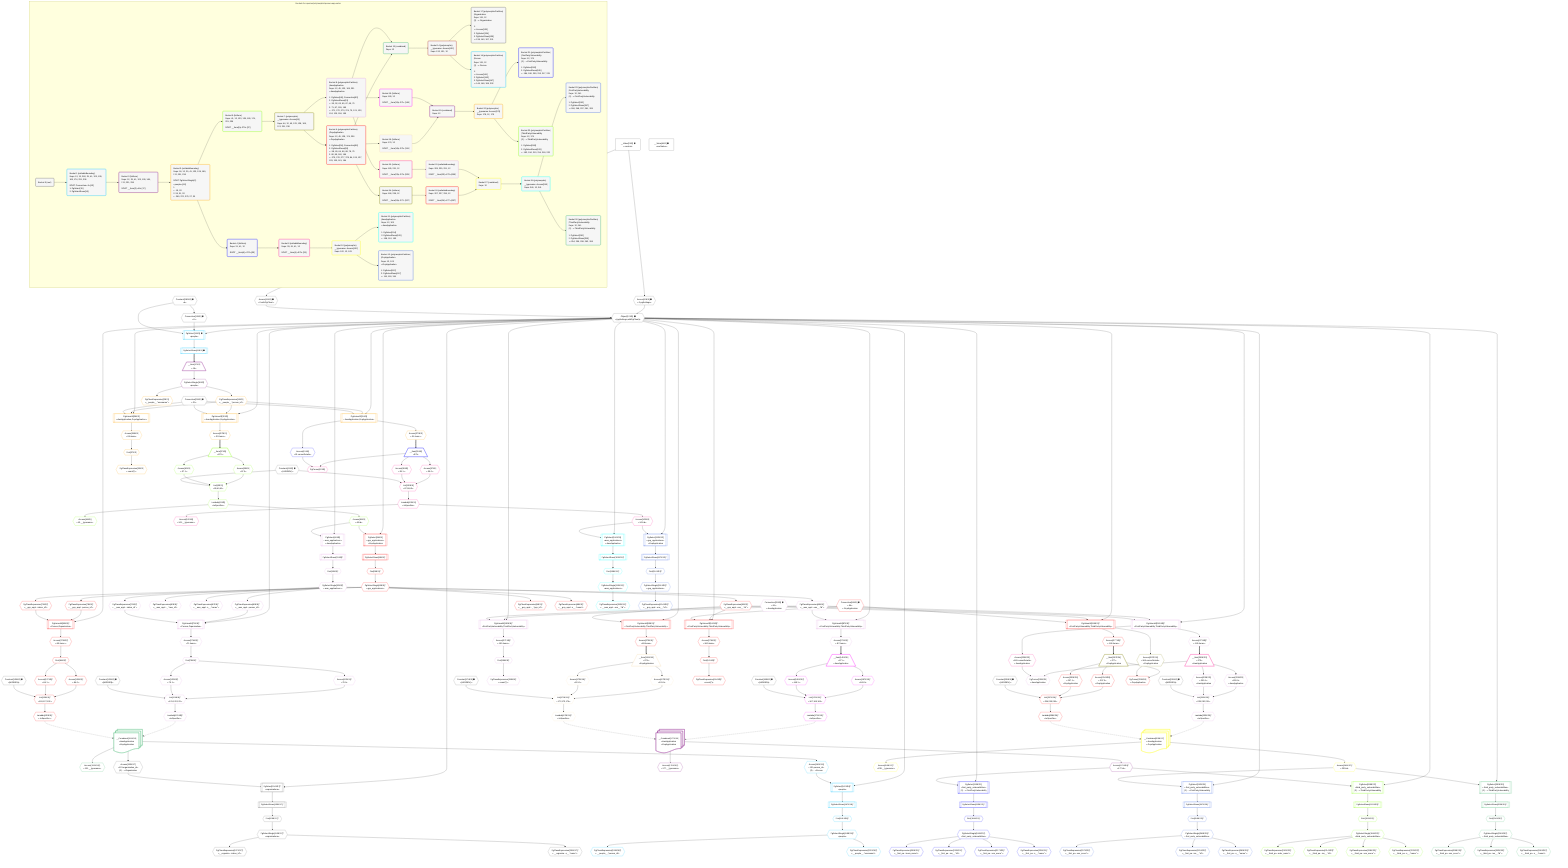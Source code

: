 %%{init: {'themeVariables': { 'fontSize': '12px'}}}%%
graph TD
    classDef path fill:#eee,stroke:#000,color:#000
    classDef plan fill:#fff,stroke-width:1px,color:#000
    classDef itemplan fill:#fff,stroke-width:2px,color:#000
    classDef unbatchedplan fill:#dff,stroke-width:1px,color:#000
    classDef sideeffectplan fill:#fcc,stroke-width:2px,color:#000
    classDef bucket fill:#f6f6f6,color:#000,stroke-width:2px,text-align:left

    subgraph "Buckets for queries/polymorphic/person-app-vulns"
    Bucket0("Bucket 0 (root)"):::bucket
    Bucket1("Bucket 1 (nullableBoundary)<br />Deps: 12, 13, 280, 25, 41, 123, 128, 169, 174, 231, 236<br /><br />ROOT Connectionᐸ9ᐳ[13]<br />1: PgSelect[15]<br />2: PgSelectRows[16]"):::bucket
    Bucket2("Bucket 2 (listItem)<br />Deps: 12, 25, 41, 123, 128, 169, 174, 231, 236<br /><br />ROOT __Item{2}ᐸ16ᐳ[17]"):::bucket
    Bucket3("Bucket 3 (nullableBoundary)<br />Deps: 18, 12, 25, 41, 123, 128, 169, 174, 231, 236<br /><br />ROOT PgSelectSingle{2}ᐸpeopleᐳ[18]<br />1: <br />ᐳ: 19, 20<br />2: 26, 31, 32<br />ᐳ: 269, 270, 279, 27, 30"):::bucket
    Bucket4("Bucket 4 (listItem)<br />Deps: 31, 41, 12<br /><br />ROOT __Item{4}ᐸ270ᐳ[35]"):::bucket
    Bucket5("Bucket 5 (listItem)<br />Deps: 41, 12, 123, 128, 169, 174, 231, 236<br /><br />ROOT __Item{5}ᐸ279ᐳ[37]"):::bucket
    Bucket6("Bucket 6 (nullableBoundary)<br />Deps: 35, 61, 41, 12<br /><br />ROOT __Item{4}ᐸ270ᐳ[35]"):::bucket
    Bucket7("Bucket 7 (polymorphic)<br />__typename: Access[44]<br />Deps: 44, 12, 45, 123, 128, 169, 174, 231, 236"):::bucket
    Bucket8("Bucket 8 (polymorphicPartition)<br />|AwsApplication<br />Deps: 12, 45, 123, 169, 231<br />ᐳAwsApplication<br /><br />1: PgSelect[46], Connection[93]<br />2: PgSelectRows[51]<br />ᐳ: 50, 52, 63, 65, 67, 69, 70<br />3: 71, 87, 155, 165<br />ᐳ: 271, 272, 273, 274, 75, 121, 122, 124, 125, 156, 159"):::bucket
    Bucket9("Bucket 9 (polymorphicPartition)<br />|GcpApplication<br />Deps: 12, 45, 128, 174, 236<br />ᐳGcpApplication<br /><br />1: PgSelect[54], Connection[96]<br />2: PgSelectRows[59]<br />ᐳ: 58, 60, 64, 66, 68, 78, 79<br />3: 80, 89, 160, 166<br />ᐳ: 275, 276, 277, 278, 84, 126, 127, 129, 130, 161, 164"):::bucket
    Bucket10("Bucket 10 (polymorphic)<br />__typename: Access[102]<br />Deps: 102, 12, 103"):::bucket
    Bucket11("Bucket 11 (polymorphicPartition)<br />|AwsApplication<br />Deps: 12, 103<br />ᐳAwsApplication<br /><br />1: PgSelect[104]<br />2: PgSelectRows[109]<br />ᐳ: 108, 110, 153"):::bucket
    Bucket12("Bucket 12 (polymorphicPartition)<br />|GcpApplication<br />Deps: 12, 103<br />ᐳGcpApplication<br /><br />1: PgSelect[112]<br />2: PgSelectRows[117]<br />ᐳ: 116, 118, 154"):::bucket
    Bucket13("Bucket 13 (combined)<br />Deps: 12"):::bucket
    Bucket14("Bucket 14 (polymorphic)<br />__typename: Access[132]<br />Deps: 132, 131, 12"):::bucket
    Bucket15("Bucket 15 (listItem)<br />Deps: 169, 12<br /><br />ROOT __Item{15}ᐸ271ᐳ[149]"):::bucket
    Bucket16("Bucket 16 (listItem)<br />Deps: 174, 12<br /><br />ROOT __Item{16}ᐸ275ᐳ[151]"):::bucket
    Bucket17("Bucket 17 (polymorphicPartition)<br />|Organization<br />Deps: 131, 12<br />(2) ...ᐳOrganization<br /><br />1: <br />ᐳ: Access[133]<br />2: PgSelect[134]<br />3: PgSelectRows[139]<br />ᐳ: 138, 140, 197, 201"):::bucket
    Bucket18("Bucket 18 (polymorphicPartition)<br />|Person<br />Deps: 131, 12<br />(2) ...ᐳPerson<br /><br />1: <br />ᐳ: Access[141]<br />2: PgSelect[142]<br />3: PgSelectRows[147]<br />ᐳ: 146, 148, 198, 202"):::bucket
    Bucket19("Bucket 19 (combined)<br />Deps: 12"):::bucket
    Bucket20("Bucket 20 (polymorphic)<br />__typename: Access[178]<br />Deps: 178, 12, 179"):::bucket
    Bucket21("Bucket 21 (polymorphicPartition)<br />|FirstPartyVulnerability<br />Deps: 12, 179<br />(2) ...ᐳFirstPartyVulnerability<br /><br />1: PgSelect[180]<br />2: PgSelectRows[185]<br />ᐳ: 184, 186, 209, 213, 217, 221"):::bucket
    Bucket22("Bucket 22 (polymorphicPartition)<br />|ThirdPartyVulnerability<br />Deps: 12, 179<br />(2) ...ᐳThirdPartyVulnerability<br /><br />1: PgSelect[188]<br />2: PgSelectRows[193]<br />ᐳ: 192, 194, 210, 214, 218, 222"):::bucket
    Bucket23("Bucket 23 (listItem)<br />Deps: 165, 231, 12<br /><br />ROOT __Item{23}ᐸ273ᐳ[205]"):::bucket
    Bucket24("Bucket 24 (listItem)<br />Deps: 166, 236, 12<br /><br />ROOT __Item{24}ᐸ277ᐳ[207]"):::bucket
    Bucket25("Bucket 25 (nullableBoundary)<br />Deps: 205, 225, 231, 12<br /><br />ROOT __Item{23}ᐸ273ᐳ[205]"):::bucket
    Bucket26("Bucket 26 (nullableBoundary)<br />Deps: 207, 227, 236, 12<br /><br />ROOT __Item{24}ᐸ277ᐳ[207]"):::bucket
    Bucket27("Bucket 27 (combined)<br />Deps: 12"):::bucket
    Bucket28("Bucket 28 (polymorphic)<br />__typename: Access[240]<br />Deps: 240, 12, 241"):::bucket
    Bucket29("Bucket 29 (polymorphicPartition)<br />|FirstPartyVulnerability<br />Deps: 12, 241<br />(2) ...ᐳFirstPartyVulnerability<br /><br />1: PgSelect[242]<br />2: PgSelectRows[247]<br />ᐳ: 246, 248, 257, 261, 265"):::bucket
    Bucket30("Bucket 30 (polymorphicPartition)<br />|ThirdPartyVulnerability<br />Deps: 12, 241<br />(2) ...ᐳThirdPartyVulnerability<br /><br />1: PgSelect[250]<br />2: PgSelectRows[255]<br />ᐳ: 254, 256, 258, 262, 266"):::bucket
    end
    Bucket0 --> Bucket1
    Bucket1 --> Bucket2
    Bucket2 --> Bucket3
    Bucket3 --> Bucket4 & Bucket5
    Bucket4 --> Bucket6
    Bucket5 --> Bucket7
    Bucket6 --> Bucket10
    Bucket7 --> Bucket8 & Bucket9
    Bucket8 --> Bucket13 & Bucket15 & Bucket23
    Bucket9 --> Bucket13 & Bucket16 & Bucket24
    Bucket10 --> Bucket11 & Bucket12
    Bucket13 --> Bucket14
    Bucket14 --> Bucket17 & Bucket18
    Bucket15 --> Bucket19
    Bucket16 --> Bucket19
    Bucket19 --> Bucket20
    Bucket20 --> Bucket21 & Bucket22
    Bucket23 --> Bucket25
    Bucket24 --> Bucket26
    Bucket25 --> Bucket27
    Bucket26 --> Bucket27
    Bucket27 --> Bucket28
    Bucket28 --> Bucket29 & Bucket30

    %% plan dependencies
    Object12{{"Object[12∈0] ➊<br />ᐸ{pgSettings,withPgClient}ᐳ"}}:::plan
    Access10{{"Access[10∈0] ➊<br />ᐸ2.pgSettingsᐳ"}}:::plan
    Access11{{"Access[11∈0] ➊<br />ᐸ2.withPgClientᐳ"}}:::plan
    Access10 & Access11 --> Object12
    __Value2["__Value[2∈0] ➊<br />ᐸcontextᐳ"]:::plan
    __Value2 --> Access10
    __Value2 --> Access11
    Connection13{{"Connection[13∈0] ➊<br />ᐸ9ᐳ"}}:::plan
    Constant280{{"Constant[280∈0] ➊<br />ᐸ4ᐳ"}}:::plan
    Constant280 --> Connection13
    __Value4["__Value[4∈0] ➊<br />ᐸrootValueᐳ"]:::plan
    Connection25{{"Connection[25∈0] ➊<br />ᐸ21ᐳ"}}:::plan
    Constant41{{"Constant[41∈0] ➊<br />ᐸ[HIDDEN]ᐳ"}}:::plan
    Constant123{{"Constant[123∈0] ➊<br />ᐸ[HIDDEN]ᐳ"}}:::plan
    Constant128{{"Constant[128∈0] ➊<br />ᐸ[HIDDEN]ᐳ"}}:::plan
    Constant169{{"Constant[169∈0] ➊<br />ᐸ[HIDDEN]ᐳ"}}:::plan
    Constant174{{"Constant[174∈0] ➊<br />ᐸ[HIDDEN]ᐳ"}}:::plan
    Constant231{{"Constant[231∈0] ➊<br />ᐸ[HIDDEN]ᐳ"}}:::plan
    Constant236{{"Constant[236∈0] ➊<br />ᐸ[HIDDEN]ᐳ"}}:::plan
    PgSelect15[["PgSelect[15∈1] ➊<br />ᐸpeopleᐳ"]]:::plan
    Object12 & Connection13 & Constant280 --> PgSelect15
    PgSelectRows16[["PgSelectRows[16∈1] ➊"]]:::plan
    PgSelect15 --> PgSelectRows16
    __Item17[/"__Item[17∈2]<br />ᐸ16ᐳ"\]:::itemplan
    PgSelectRows16 ==> __Item17
    PgSelectSingle18{{"PgSelectSingle[18∈2]<br />ᐸpeopleᐳ"}}:::plan
    __Item17 --> PgSelectSingle18
    PgUnionAll26[["PgUnionAll[26∈3]<br />ᐸAwsApplication,GcpApplicationᐳ"]]:::plan
    PgClassExpression19{{"PgClassExpression[19∈3]<br />ᐸ__people__.”person_id”ᐳ"}}:::plan
    Object12 & PgClassExpression19 & Connection25 --> PgUnionAll26
    PgUnionAll31[["PgUnionAll[31∈3]<br />ᐸAwsApplication,GcpApplicationᐳ"]]:::plan
    Object12 & PgClassExpression19 & Connection25 --> PgUnionAll31
    PgUnionAll32[["PgUnionAll[32∈3]<br />ᐸAwsApplication,GcpApplicationᐳ"]]:::plan
    Object12 & PgClassExpression19 & Connection25 --> PgUnionAll32
    PgSelectSingle18 --> PgClassExpression19
    PgClassExpression20{{"PgClassExpression[20∈3]<br />ᐸ__people__.”username”ᐳ"}}:::plan
    PgSelectSingle18 --> PgClassExpression20
    First27{{"First[27∈3]"}}:::plan
    Access269{{"Access[269∈3]<br />ᐸ26.itemsᐳ"}}:::plan
    Access269 --> First27
    PgClassExpression30{{"PgClassExpression[30∈3]<br />ᐸcount(*)ᐳ"}}:::plan
    First27 --> PgClassExpression30
    PgUnionAll26 --> Access269
    Access270{{"Access[270∈3]<br />ᐸ31.itemsᐳ"}}:::plan
    PgUnionAll31 --> Access270
    Access279{{"Access[279∈3]<br />ᐸ32.itemsᐳ"}}:::plan
    PgUnionAll32 --> Access279
    __Item35[/"__Item[35∈4]<br />ᐸ270ᐳ"\]:::itemplan
    Access270 ==> __Item35
    Access61{{"Access[61∈4]<br />ᐸ31.cursorDetailsᐳ"}}:::plan
    PgUnionAll31 --> Access61
    List42{{"List[42∈5]<br />ᐸ39,40,41ᐳ"}}:::plan
    Access39{{"Access[39∈5]<br />ᐸ37.0ᐳ"}}:::plan
    Access40{{"Access[40∈5]<br />ᐸ37.1ᐳ"}}:::plan
    Access39 & Access40 & Constant41 --> List42
    __Item37[/"__Item[37∈5]<br />ᐸ279ᐳ"\]:::itemplan
    Access279 ==> __Item37
    __Item37 --> Access39
    __Item37 --> Access40
    Lambda43{{"Lambda[43∈5]<br />ᐸtoSpecifierᐳ"}}:::plan
    List42 --> Lambda43
    Access44{{"Access[44∈5]<br />ᐸ43.__typenameᐳ"}}:::plan
    Lambda43 --> Access44
    Access45{{"Access[45∈5]<br />ᐸ43.idᐳ"}}:::plan
    Lambda43 --> Access45
    List100{{"List[100∈6]<br />ᐸ97,98,41ᐳ"}}:::plan
    Access97{{"Access[97∈6]<br />ᐸ35.0ᐳ"}}:::plan
    Access98{{"Access[98∈6]<br />ᐸ35.1ᐳ"}}:::plan
    Access97 & Access98 & Constant41 --> List100
    PgCursor62{{"PgCursor[62∈6]"}}:::plan
    __Item35 & Access61 --> PgCursor62
    __Item35 --> Access97
    __Item35 --> Access98
    Lambda101{{"Lambda[101∈6]<br />ᐸtoSpecifierᐳ"}}:::plan
    List100 --> Lambda101
    Access102{{"Access[102∈6]<br />ᐸ101.__typenameᐳ"}}:::plan
    Lambda101 --> Access102
    Access103{{"Access[103∈6]<br />ᐸ101.idᐳ"}}:::plan
    Lambda101 --> Access103
    PgUnionAll71[["PgUnionAll[71∈8]^<br />ᐸPerson,Organizationᐳ"]]:::plan
    PgClassExpression69{{"PgClassExpression[69∈8]^<br />ᐸ__aws_appl...person_id”ᐳ"}}:::plan
    PgClassExpression70{{"PgClassExpression[70∈8]^<br />ᐸ__aws_appl...zation_id”ᐳ"}}:::plan
    Object12 & PgClassExpression69 & PgClassExpression70 --> PgUnionAll71
    List124{{"List[124∈8]^<br />ᐸ121,122,123ᐳ"}}:::plan
    Access121{{"Access[121∈8]^<br />ᐸ75.0ᐳ"}}:::plan
    Access122{{"Access[122∈8]^<br />ᐸ75.1ᐳ"}}:::plan
    Access121 & Access122 & Constant123 --> List124
    PgUnionAll155[["PgUnionAll[155∈8]^<br />ᐸFirstPartyVulnerability,ThirdPartyVulnerabilityᐳ"]]:::plan
    PgClassExpression65{{"PgClassExpression[65∈8]^<br />ᐸ__aws_appl...ons__.”id”ᐳ"}}:::plan
    Connection93{{"Connection[93∈8] ➊<br />ᐸ91ᐳ<br />ᐳAwsApplication"}}:::plan
    Object12 & PgClassExpression65 & Connection93 --> PgUnionAll155
    PgUnionAll165[["PgUnionAll[165∈8]^<br />ᐸFirstPartyVulnerability,ThirdPartyVulnerabilityᐳ"]]:::plan
    Object12 & PgClassExpression65 & Connection93 --> PgUnionAll165
    PgSelect46[["PgSelect[46∈8]<br />ᐸaws_applicationsᐳ<br />ᐳAwsApplication"]]:::plan
    Object12 & Access45 --> PgSelect46
    PgUnionAll87[["PgUnionAll[87∈8]^<br />ᐸFirstPartyVulnerability,ThirdPartyVulnerabilityᐳ"]]:::plan
    Object12 & PgClassExpression65 --> PgUnionAll87
    First50{{"First[50∈8]^"}}:::plan
    PgSelectRows51[["PgSelectRows[51∈8]^"]]:::plan
    PgSelectRows51 --> First50
    PgSelect46 --> PgSelectRows51
    PgSelectSingle52{{"PgSelectSingle[52∈8]^<br />ᐸaws_applicationsᐳ"}}:::plan
    First50 --> PgSelectSingle52
    PgClassExpression63{{"PgClassExpression[63∈8]^<br />ᐸ__aws_appl..._.”aws_id”ᐳ"}}:::plan
    PgSelectSingle52 --> PgClassExpression63
    PgSelectSingle52 --> PgClassExpression65
    PgClassExpression67{{"PgClassExpression[67∈8]^<br />ᐸ__aws_appl...s__.”name”ᐳ"}}:::plan
    PgSelectSingle52 --> PgClassExpression67
    PgSelectSingle52 --> PgClassExpression69
    PgSelectSingle52 --> PgClassExpression70
    First75{{"First[75∈8]^"}}:::plan
    Access274{{"Access[274∈8]^<br />ᐸ71.itemsᐳ"}}:::plan
    Access274 --> First75
    First75 --> Access121
    First75 --> Access122
    Lambda125{{"Lambda[125∈8]^<br />ᐸtoSpecifierᐳ"}}:::plan
    List124 --> Lambda125
    First156{{"First[156∈8]^"}}:::plan
    Access272{{"Access[272∈8]^<br />ᐸ155.itemsᐳ"}}:::plan
    Access272 --> First156
    PgClassExpression159{{"PgClassExpression[159∈8]^<br />ᐸcount(*)ᐳ"}}:::plan
    First156 --> PgClassExpression159
    Access271{{"Access[271∈8]^<br />ᐸ87.itemsᐳ"}}:::plan
    PgUnionAll87 --> Access271
    PgUnionAll155 --> Access272
    Access273{{"Access[273∈8]^<br />ᐸ165.itemsᐳ"}}:::plan
    PgUnionAll165 --> Access273
    PgUnionAll71 --> Access274
    PgUnionAll80[["PgUnionAll[80∈9]^<br />ᐸPerson,Organizationᐳ"]]:::plan
    PgClassExpression78{{"PgClassExpression[78∈9]^<br />ᐸ__gcp_appl...person_id”ᐳ"}}:::plan
    PgClassExpression79{{"PgClassExpression[79∈9]^<br />ᐸ__gcp_appl...zation_id”ᐳ"}}:::plan
    Object12 & PgClassExpression78 & PgClassExpression79 --> PgUnionAll80
    List129{{"List[129∈9]^<br />ᐸ126,127,128ᐳ"}}:::plan
    Access126{{"Access[126∈9]^<br />ᐸ84.0ᐳ"}}:::plan
    Access127{{"Access[127∈9]^<br />ᐸ84.1ᐳ"}}:::plan
    Access126 & Access127 & Constant128 --> List129
    PgUnionAll160[["PgUnionAll[160∈9]^<br />ᐸFirstPartyVulnerability,ThirdPartyVulnerabilityᐳ"]]:::plan
    PgClassExpression66{{"PgClassExpression[66∈9]^<br />ᐸ__gcp_appl...ons__.”id”ᐳ"}}:::plan
    Connection96{{"Connection[96∈9] ➊<br />ᐸ94ᐳ<br />ᐳGcpApplication"}}:::plan
    Object12 & PgClassExpression66 & Connection96 --> PgUnionAll160
    PgUnionAll166[["PgUnionAll[166∈9]^<br />ᐸFirstPartyVulnerability,ThirdPartyVulnerabilityᐳ"]]:::plan
    Object12 & PgClassExpression66 & Connection96 --> PgUnionAll166
    PgSelect54[["PgSelect[54∈9]<br />ᐸgcp_applicationsᐳ<br />ᐳGcpApplication"]]:::plan
    Object12 & Access45 --> PgSelect54
    PgUnionAll89[["PgUnionAll[89∈9]^<br />ᐸFirstPartyVulnerability,ThirdPartyVulnerabilityᐳ"]]:::plan
    Object12 & PgClassExpression66 --> PgUnionAll89
    First58{{"First[58∈9]^"}}:::plan
    PgSelectRows59[["PgSelectRows[59∈9]^"]]:::plan
    PgSelectRows59 --> First58
    PgSelect54 --> PgSelectRows59
    PgSelectSingle60{{"PgSelectSingle[60∈9]^<br />ᐸgcp_applicationsᐳ"}}:::plan
    First58 --> PgSelectSingle60
    PgClassExpression64{{"PgClassExpression[64∈9]^<br />ᐸ__gcp_appl..._.”gcp_id”ᐳ"}}:::plan
    PgSelectSingle60 --> PgClassExpression64
    PgSelectSingle60 --> PgClassExpression66
    PgClassExpression68{{"PgClassExpression[68∈9]^<br />ᐸ__gcp_appl...s__.”name”ᐳ"}}:::plan
    PgSelectSingle60 --> PgClassExpression68
    PgSelectSingle60 --> PgClassExpression78
    PgSelectSingle60 --> PgClassExpression79
    First84{{"First[84∈9]^"}}:::plan
    Access278{{"Access[278∈9]^<br />ᐸ80.itemsᐳ"}}:::plan
    Access278 --> First84
    First84 --> Access126
    First84 --> Access127
    Lambda130{{"Lambda[130∈9]^<br />ᐸtoSpecifierᐳ"}}:::plan
    List129 --> Lambda130
    First161{{"First[161∈9]^"}}:::plan
    Access276{{"Access[276∈9]^<br />ᐸ160.itemsᐳ"}}:::plan
    Access276 --> First161
    PgClassExpression164{{"PgClassExpression[164∈9]^<br />ᐸcount(*)ᐳ"}}:::plan
    First161 --> PgClassExpression164
    Access275{{"Access[275∈9]^<br />ᐸ89.itemsᐳ"}}:::plan
    PgUnionAll89 --> Access275
    PgUnionAll160 --> Access276
    Access277{{"Access[277∈9]^<br />ᐸ166.itemsᐳ"}}:::plan
    PgUnionAll166 --> Access277
    PgUnionAll80 --> Access278
    PgSelect104[["PgSelect[104∈11]<br />ᐸaws_applicationsᐳ<br />ᐳAwsApplication"]]:::plan
    Object12 & Access103 --> PgSelect104
    First108{{"First[108∈11]^"}}:::plan
    PgSelectRows109[["PgSelectRows[109∈11]^"]]:::plan
    PgSelectRows109 --> First108
    PgSelect104 --> PgSelectRows109
    PgSelectSingle110{{"PgSelectSingle[110∈11]^<br />ᐸaws_applicationsᐳ"}}:::plan
    First108 --> PgSelectSingle110
    PgClassExpression153{{"PgClassExpression[153∈11]^<br />ᐸ__aws_appl...ons__.”id”ᐳ"}}:::plan
    PgSelectSingle110 --> PgClassExpression153
    PgSelect112[["PgSelect[112∈12]<br />ᐸgcp_applicationsᐳ<br />ᐳGcpApplication"]]:::plan
    Object12 & Access103 --> PgSelect112
    First116{{"First[116∈12]^"}}:::plan
    PgSelectRows117[["PgSelectRows[117∈12]^"]]:::plan
    PgSelectRows117 --> First116
    PgSelect112 --> PgSelectRows117
    PgSelectSingle118{{"PgSelectSingle[118∈12]^<br />ᐸgcp_applicationsᐳ"}}:::plan
    First116 --> PgSelectSingle118
    PgClassExpression154{{"PgClassExpression[154∈12]^<br />ᐸ__gcp_appl...ons__.”id”ᐳ"}}:::plan
    PgSelectSingle118 --> PgClassExpression154
    Access132{{"Access[132∈13]^<br />ᐸ131.__typenameᐳ"}}:::plan
    __Value131:::plan@{shape: docs, label: "__Combined[131∈13]<br />ᐳAwsApplication<br />ᐳGcpApplication"}
    __Value131 --> Access132
    List170{{"List[170∈15]^<br />ᐸ167,168,169ᐳ"}}:::plan
    Access167{{"Access[167∈15]^<br />ᐸ149.0ᐳ"}}:::plan
    Access168{{"Access[168∈15]^<br />ᐸ149.1ᐳ"}}:::plan
    Access167 & Access168 & Constant169 --> List170
    __Item149[/"__Item[149∈15]<br />ᐸ271ᐳ<br />ᐳAwsApplication"\]:::itemplan
    Access271 ==> __Item149
    __Item149 --> Access167
    __Item149 --> Access168
    Lambda171{{"Lambda[171∈15]^<br />ᐸtoSpecifierᐳ"}}:::plan
    List170 --> Lambda171
    List175{{"List[175∈16]^<br />ᐸ172,173,174ᐳ"}}:::plan
    Access172{{"Access[172∈16]^<br />ᐸ151.0ᐳ"}}:::plan
    Access173{{"Access[173∈16]^<br />ᐸ151.1ᐳ"}}:::plan
    Access172 & Access173 & Constant174 --> List175
    __Item151[/"__Item[151∈16]<br />ᐸ275ᐳ<br />ᐳGcpApplication"\]:::itemplan
    Access275 ==> __Item151
    __Item151 --> Access172
    __Item151 --> Access173
    Lambda176{{"Lambda[176∈16]^<br />ᐸtoSpecifierᐳ"}}:::plan
    List175 --> Lambda176
    PgSelect134[["PgSelect[134∈17]^<br />ᐸorganizationsᐳ"]]:::plan
    Access133{{"Access[133∈17]<br />ᐸ131.organization_idᐳ<br />(2) ...ᐳOrganization"}}:::plan
    Object12 & Access133 --> PgSelect134
    __Value131 --> Access133
    First138{{"First[138∈17]^"}}:::plan
    PgSelectRows139[["PgSelectRows[139∈17]^"]]:::plan
    PgSelectRows139 --> First138
    PgSelect134 --> PgSelectRows139
    PgSelectSingle140{{"PgSelectSingle[140∈17]^<br />ᐸorganizationsᐳ"}}:::plan
    First138 --> PgSelectSingle140
    PgClassExpression197{{"PgClassExpression[197∈17]^<br />ᐸ__organiza...zation_id”ᐳ"}}:::plan
    PgSelectSingle140 --> PgClassExpression197
    PgClassExpression201{{"PgClassExpression[201∈17]^<br />ᐸ__organiza...s__.”name”ᐳ"}}:::plan
    PgSelectSingle140 --> PgClassExpression201
    PgSelect142[["PgSelect[142∈18]^<br />ᐸpeopleᐳ"]]:::plan
    Access141{{"Access[141∈18]<br />ᐸ131.person_idᐳ<br />(2) ...ᐳPerson"}}:::plan
    Object12 & Access141 --> PgSelect142
    __Value131 --> Access141
    First146{{"First[146∈18]^"}}:::plan
    PgSelectRows147[["PgSelectRows[147∈18]^"]]:::plan
    PgSelectRows147 --> First146
    PgSelect142 --> PgSelectRows147
    PgSelectSingle148{{"PgSelectSingle[148∈18]^<br />ᐸpeopleᐳ"}}:::plan
    First146 --> PgSelectSingle148
    PgClassExpression198{{"PgClassExpression[198∈18]^<br />ᐸ__people__.”person_id”ᐳ"}}:::plan
    PgSelectSingle148 --> PgClassExpression198
    PgClassExpression202{{"PgClassExpression[202∈18]^<br />ᐸ__people__.”username”ᐳ"}}:::plan
    PgSelectSingle148 --> PgClassExpression202
    Access178{{"Access[178∈19]^<br />ᐸ177.__typenameᐳ"}}:::plan
    __Value177:::plan@{shape: docs, label: "__Combined[177∈19]<br />ᐳAwsApplication<br />ᐳGcpApplication"}
    __Value177 --> Access178
    Access179{{"Access[179∈19]^<br />ᐸ177.idᐳ"}}:::plan
    __Value177 --> Access179
    PgSelect180[["PgSelect[180∈21]<br />ᐸfirst_party_vulnerabilitiesᐳ<br />(2) ...ᐳFirstPartyVulnerability"]]:::plan
    Object12 & Access179 --> PgSelect180
    First184{{"First[184∈21]^"}}:::plan
    PgSelectRows185[["PgSelectRows[185∈21]^"]]:::plan
    PgSelectRows185 --> First184
    PgSelect180 --> PgSelectRows185
    PgSelectSingle186{{"PgSelectSingle[186∈21]^<br />ᐸfirst_party_vulnerabilitiesᐳ"}}:::plan
    First184 --> PgSelectSingle186
    PgClassExpression209{{"PgClassExpression[209∈21]^<br />ᐸ__first_pa...team_name”ᐳ"}}:::plan
    PgSelectSingle186 --> PgClassExpression209
    PgClassExpression213{{"PgClassExpression[213∈21]^<br />ᐸ__first_pa...ies__.”id”ᐳ"}}:::plan
    PgSelectSingle186 --> PgClassExpression213
    PgClassExpression217{{"PgClassExpression[217∈21]^<br />ᐸ__first_pa...vss_score”ᐳ"}}:::plan
    PgSelectSingle186 --> PgClassExpression217
    PgClassExpression221{{"PgClassExpression[221∈21]^<br />ᐸ__first_pa...s__.”name”ᐳ"}}:::plan
    PgSelectSingle186 --> PgClassExpression221
    PgSelect188[["PgSelect[188∈22]<br />ᐸthird_party_vulnerabilitiesᐳ<br />(2) ...ᐳThirdPartyVulnerability"]]:::plan
    Object12 & Access179 --> PgSelect188
    First192{{"First[192∈22]^"}}:::plan
    PgSelectRows193[["PgSelectRows[193∈22]^"]]:::plan
    PgSelectRows193 --> First192
    PgSelect188 --> PgSelectRows193
    PgSelectSingle194{{"PgSelectSingle[194∈22]^<br />ᐸthird_party_vulnerabilitiesᐳ"}}:::plan
    First192 --> PgSelectSingle194
    PgClassExpression210{{"PgClassExpression[210∈22]^<br />ᐸ__third_pa...ndor_name”ᐳ"}}:::plan
    PgSelectSingle194 --> PgClassExpression210
    PgClassExpression214{{"PgClassExpression[214∈22]^<br />ᐸ__third_pa...ies__.”id”ᐳ"}}:::plan
    PgSelectSingle194 --> PgClassExpression214
    PgClassExpression218{{"PgClassExpression[218∈22]^<br />ᐸ__third_pa...vss_score”ᐳ"}}:::plan
    PgSelectSingle194 --> PgClassExpression218
    PgClassExpression222{{"PgClassExpression[222∈22]^<br />ᐸ__third_pa...s__.”name”ᐳ"}}:::plan
    PgSelectSingle194 --> PgClassExpression222
    __Item205[/"__Item[205∈23]<br />ᐸ273ᐳ<br />ᐳAwsApplication"\]:::itemplan
    Access273 ==> __Item205
    Access225{{"Access[225∈23]<br />ᐸ165.cursorDetailsᐳ<br />ᐳAwsApplication"}}:::plan
    PgUnionAll165 --> Access225
    __Item207[/"__Item[207∈24]<br />ᐸ277ᐳ<br />ᐳGcpApplication"\]:::itemplan
    Access277 ==> __Item207
    Access227{{"Access[227∈24]<br />ᐸ166.cursorDetailsᐳ<br />ᐳGcpApplication"}}:::plan
    PgUnionAll166 --> Access227
    List232{{"List[232∈25]^<br />ᐸ229,230,231ᐳ"}}:::plan
    Access229{{"Access[229∈25]<br />ᐸ205.0ᐳ<br />ᐳAwsApplication"}}:::plan
    Access230{{"Access[230∈25]<br />ᐸ205.1ᐳ<br />ᐳAwsApplication"}}:::plan
    Access229 & Access230 & Constant231 --> List232
    PgCursor226{{"PgCursor[226∈25]<br />ᐳAwsApplication"}}:::plan
    __Item205 & Access225 --> PgCursor226
    __Item205 --> Access229
    __Item205 --> Access230
    Lambda233{{"Lambda[233∈25]^<br />ᐸtoSpecifierᐳ"}}:::plan
    List232 --> Lambda233
    List237{{"List[237∈26]^<br />ᐸ234,235,236ᐳ"}}:::plan
    Access234{{"Access[234∈26]<br />ᐸ207.0ᐳ<br />ᐳGcpApplication"}}:::plan
    Access235{{"Access[235∈26]<br />ᐸ207.1ᐳ<br />ᐳGcpApplication"}}:::plan
    Access234 & Access235 & Constant236 --> List237
    PgCursor228{{"PgCursor[228∈26]<br />ᐳGcpApplication"}}:::plan
    __Item207 & Access227 --> PgCursor228
    __Item207 --> Access234
    __Item207 --> Access235
    Lambda238{{"Lambda[238∈26]^<br />ᐸtoSpecifierᐳ"}}:::plan
    List237 --> Lambda238
    Access240{{"Access[240∈27]^<br />ᐸ239.__typenameᐳ"}}:::plan
    __Value239:::plan@{shape: docs, label: "__Combined[239∈27]<br />ᐳAwsApplication<br />ᐳGcpApplication"}
    __Value239 --> Access240
    Access241{{"Access[241∈27]^<br />ᐸ239.idᐳ"}}:::plan
    __Value239 --> Access241
    PgSelect242[["PgSelect[242∈29]<br />ᐸfirst_party_vulnerabilitiesᐳ<br />(2) ...ᐳFirstPartyVulnerability"]]:::plan
    Object12 & Access241 --> PgSelect242
    First246{{"First[246∈29]^"}}:::plan
    PgSelectRows247[["PgSelectRows[247∈29]^"]]:::plan
    PgSelectRows247 --> First246
    PgSelect242 --> PgSelectRows247
    PgSelectSingle248{{"PgSelectSingle[248∈29]^<br />ᐸfirst_party_vulnerabilitiesᐳ"}}:::plan
    First246 --> PgSelectSingle248
    PgClassExpression257{{"PgClassExpression[257∈29]^<br />ᐸ__first_pa...vss_score”ᐳ"}}:::plan
    PgSelectSingle248 --> PgClassExpression257
    PgClassExpression261{{"PgClassExpression[261∈29]^<br />ᐸ__first_pa...ies__.”id”ᐳ"}}:::plan
    PgSelectSingle248 --> PgClassExpression261
    PgClassExpression265{{"PgClassExpression[265∈29]^<br />ᐸ__first_pa...s__.”name”ᐳ"}}:::plan
    PgSelectSingle248 --> PgClassExpression265
    PgSelect250[["PgSelect[250∈30]<br />ᐸthird_party_vulnerabilitiesᐳ<br />(2) ...ᐳThirdPartyVulnerability"]]:::plan
    Object12 & Access241 --> PgSelect250
    First254{{"First[254∈30]^"}}:::plan
    PgSelectRows255[["PgSelectRows[255∈30]^"]]:::plan
    PgSelectRows255 --> First254
    PgSelect250 --> PgSelectRows255
    PgSelectSingle256{{"PgSelectSingle[256∈30]^<br />ᐸthird_party_vulnerabilitiesᐳ"}}:::plan
    First254 --> PgSelectSingle256
    PgClassExpression258{{"PgClassExpression[258∈30]^<br />ᐸ__third_pa...vss_score”ᐳ"}}:::plan
    PgSelectSingle256 --> PgClassExpression258
    PgClassExpression262{{"PgClassExpression[262∈30]^<br />ᐸ__third_pa...ies__.”id”ᐳ"}}:::plan
    PgSelectSingle256 --> PgClassExpression262
    PgClassExpression266{{"PgClassExpression[266∈30]^<br />ᐸ__third_pa...s__.”name”ᐳ"}}:::plan
    PgSelectSingle256 --> PgClassExpression266

    %% define steps
    classDef bucket0 stroke:#696969
    class Bucket0,__Value2,__Value4,Access10,Access11,Object12,Connection13,Connection25,Constant41,Constant123,Constant128,Constant169,Constant174,Constant231,Constant236,Constant280 bucket0
    classDef bucket1 stroke:#00bfff
    class Bucket1,PgSelect15,PgSelectRows16 bucket1
    classDef bucket2 stroke:#7f007f
    class Bucket2,__Item17,PgSelectSingle18 bucket2
    classDef bucket3 stroke:#ffa500
    class Bucket3,PgClassExpression19,PgClassExpression20,PgUnionAll26,First27,PgClassExpression30,PgUnionAll31,PgUnionAll32,Access269,Access270,Access279 bucket3
    classDef bucket4 stroke:#0000ff
    class Bucket4,__Item35,Access61 bucket4
    classDef bucket5 stroke:#7fff00
    class Bucket5,__Item37,Access39,Access40,List42,Lambda43,Access44,Access45 bucket5
    classDef bucket6 stroke:#ff1493
    class Bucket6,PgCursor62,Access97,Access98,List100,Lambda101,Access102,Access103 bucket6
    classDef bucket7 stroke:#808000
    class Bucket7 bucket7
    classDef bucket8 stroke:#dda0dd
    class Bucket8,PgSelect46,First50,PgSelectRows51,PgSelectSingle52,PgClassExpression63,PgClassExpression65,PgClassExpression67,PgClassExpression69,PgClassExpression70,PgUnionAll71,First75,PgUnionAll87,Connection93,Access121,Access122,List124,Lambda125,PgUnionAll155,First156,PgClassExpression159,PgUnionAll165,Access271,Access272,Access273,Access274 bucket8
    classDef bucket9 stroke:#ff0000
    class Bucket9,PgSelect54,First58,PgSelectRows59,PgSelectSingle60,PgClassExpression64,PgClassExpression66,PgClassExpression68,PgClassExpression78,PgClassExpression79,PgUnionAll80,First84,PgUnionAll89,Connection96,Access126,Access127,List129,Lambda130,PgUnionAll160,First161,PgClassExpression164,PgUnionAll166,Access275,Access276,Access277,Access278 bucket9
    classDef bucket10 stroke:#ffff00
    class Bucket10 bucket10
    classDef bucket11 stroke:#00ffff
    class Bucket11,PgSelect104,First108,PgSelectRows109,PgSelectSingle110,PgClassExpression153 bucket11
    classDef bucket12 stroke:#4169e1
    class Bucket12,PgSelect112,First116,PgSelectRows117,PgSelectSingle118,PgClassExpression154 bucket12
    classDef bucket13 stroke:#3cb371
    class Bucket13,__Value131,Access132 bucket13
    classDef bucket14 stroke:#a52a2a
    class Bucket14 bucket14
    classDef bucket15 stroke:#ff00ff
    class Bucket15,__Item149,Access167,Access168,List170,Lambda171 bucket15
    classDef bucket16 stroke:#f5deb3
    class Bucket16,__Item151,Access172,Access173,List175,Lambda176 bucket16
    classDef bucket17 stroke:#696969
    class Bucket17,Access133,PgSelect134,First138,PgSelectRows139,PgSelectSingle140,PgClassExpression197,PgClassExpression201 bucket17
    classDef bucket18 stroke:#00bfff
    class Bucket18,Access141,PgSelect142,First146,PgSelectRows147,PgSelectSingle148,PgClassExpression198,PgClassExpression202 bucket18
    classDef bucket19 stroke:#7f007f
    class Bucket19,__Value177,Access178,Access179 bucket19
    classDef bucket20 stroke:#ffa500
    class Bucket20 bucket20
    classDef bucket21 stroke:#0000ff
    class Bucket21,PgSelect180,First184,PgSelectRows185,PgSelectSingle186,PgClassExpression209,PgClassExpression213,PgClassExpression217,PgClassExpression221 bucket21
    classDef bucket22 stroke:#7fff00
    class Bucket22,PgSelect188,First192,PgSelectRows193,PgSelectSingle194,PgClassExpression210,PgClassExpression214,PgClassExpression218,PgClassExpression222 bucket22
    classDef bucket23 stroke:#ff1493
    class Bucket23,__Item205,Access225 bucket23
    classDef bucket24 stroke:#808000
    class Bucket24,__Item207,Access227 bucket24
    classDef bucket25 stroke:#dda0dd
    class Bucket25,PgCursor226,Access229,Access230,List232,Lambda233 bucket25
    classDef bucket26 stroke:#ff0000
    class Bucket26,PgCursor228,Access234,Access235,List237,Lambda238 bucket26
    classDef bucket27 stroke:#ffff00
    class Bucket27,__Value239,Access240,Access241 bucket27
    classDef bucket28 stroke:#00ffff
    class Bucket28 bucket28
    classDef bucket29 stroke:#4169e1
    class Bucket29,PgSelect242,First246,PgSelectRows247,PgSelectSingle248,PgClassExpression257,PgClassExpression261,PgClassExpression265 bucket29
    classDef bucket30 stroke:#3cb371
    class Bucket30,PgSelect250,First254,PgSelectRows255,PgSelectSingle256,PgClassExpression258,PgClassExpression262,PgClassExpression266 bucket30

    Lambda125 -.-x __Value131
    Lambda130 -.-x __Value131
    Lambda171 -.-x __Value177
    Lambda176 -.-x __Value177
    Lambda233 -.-x __Value239
    Lambda238 -.-x __Value239